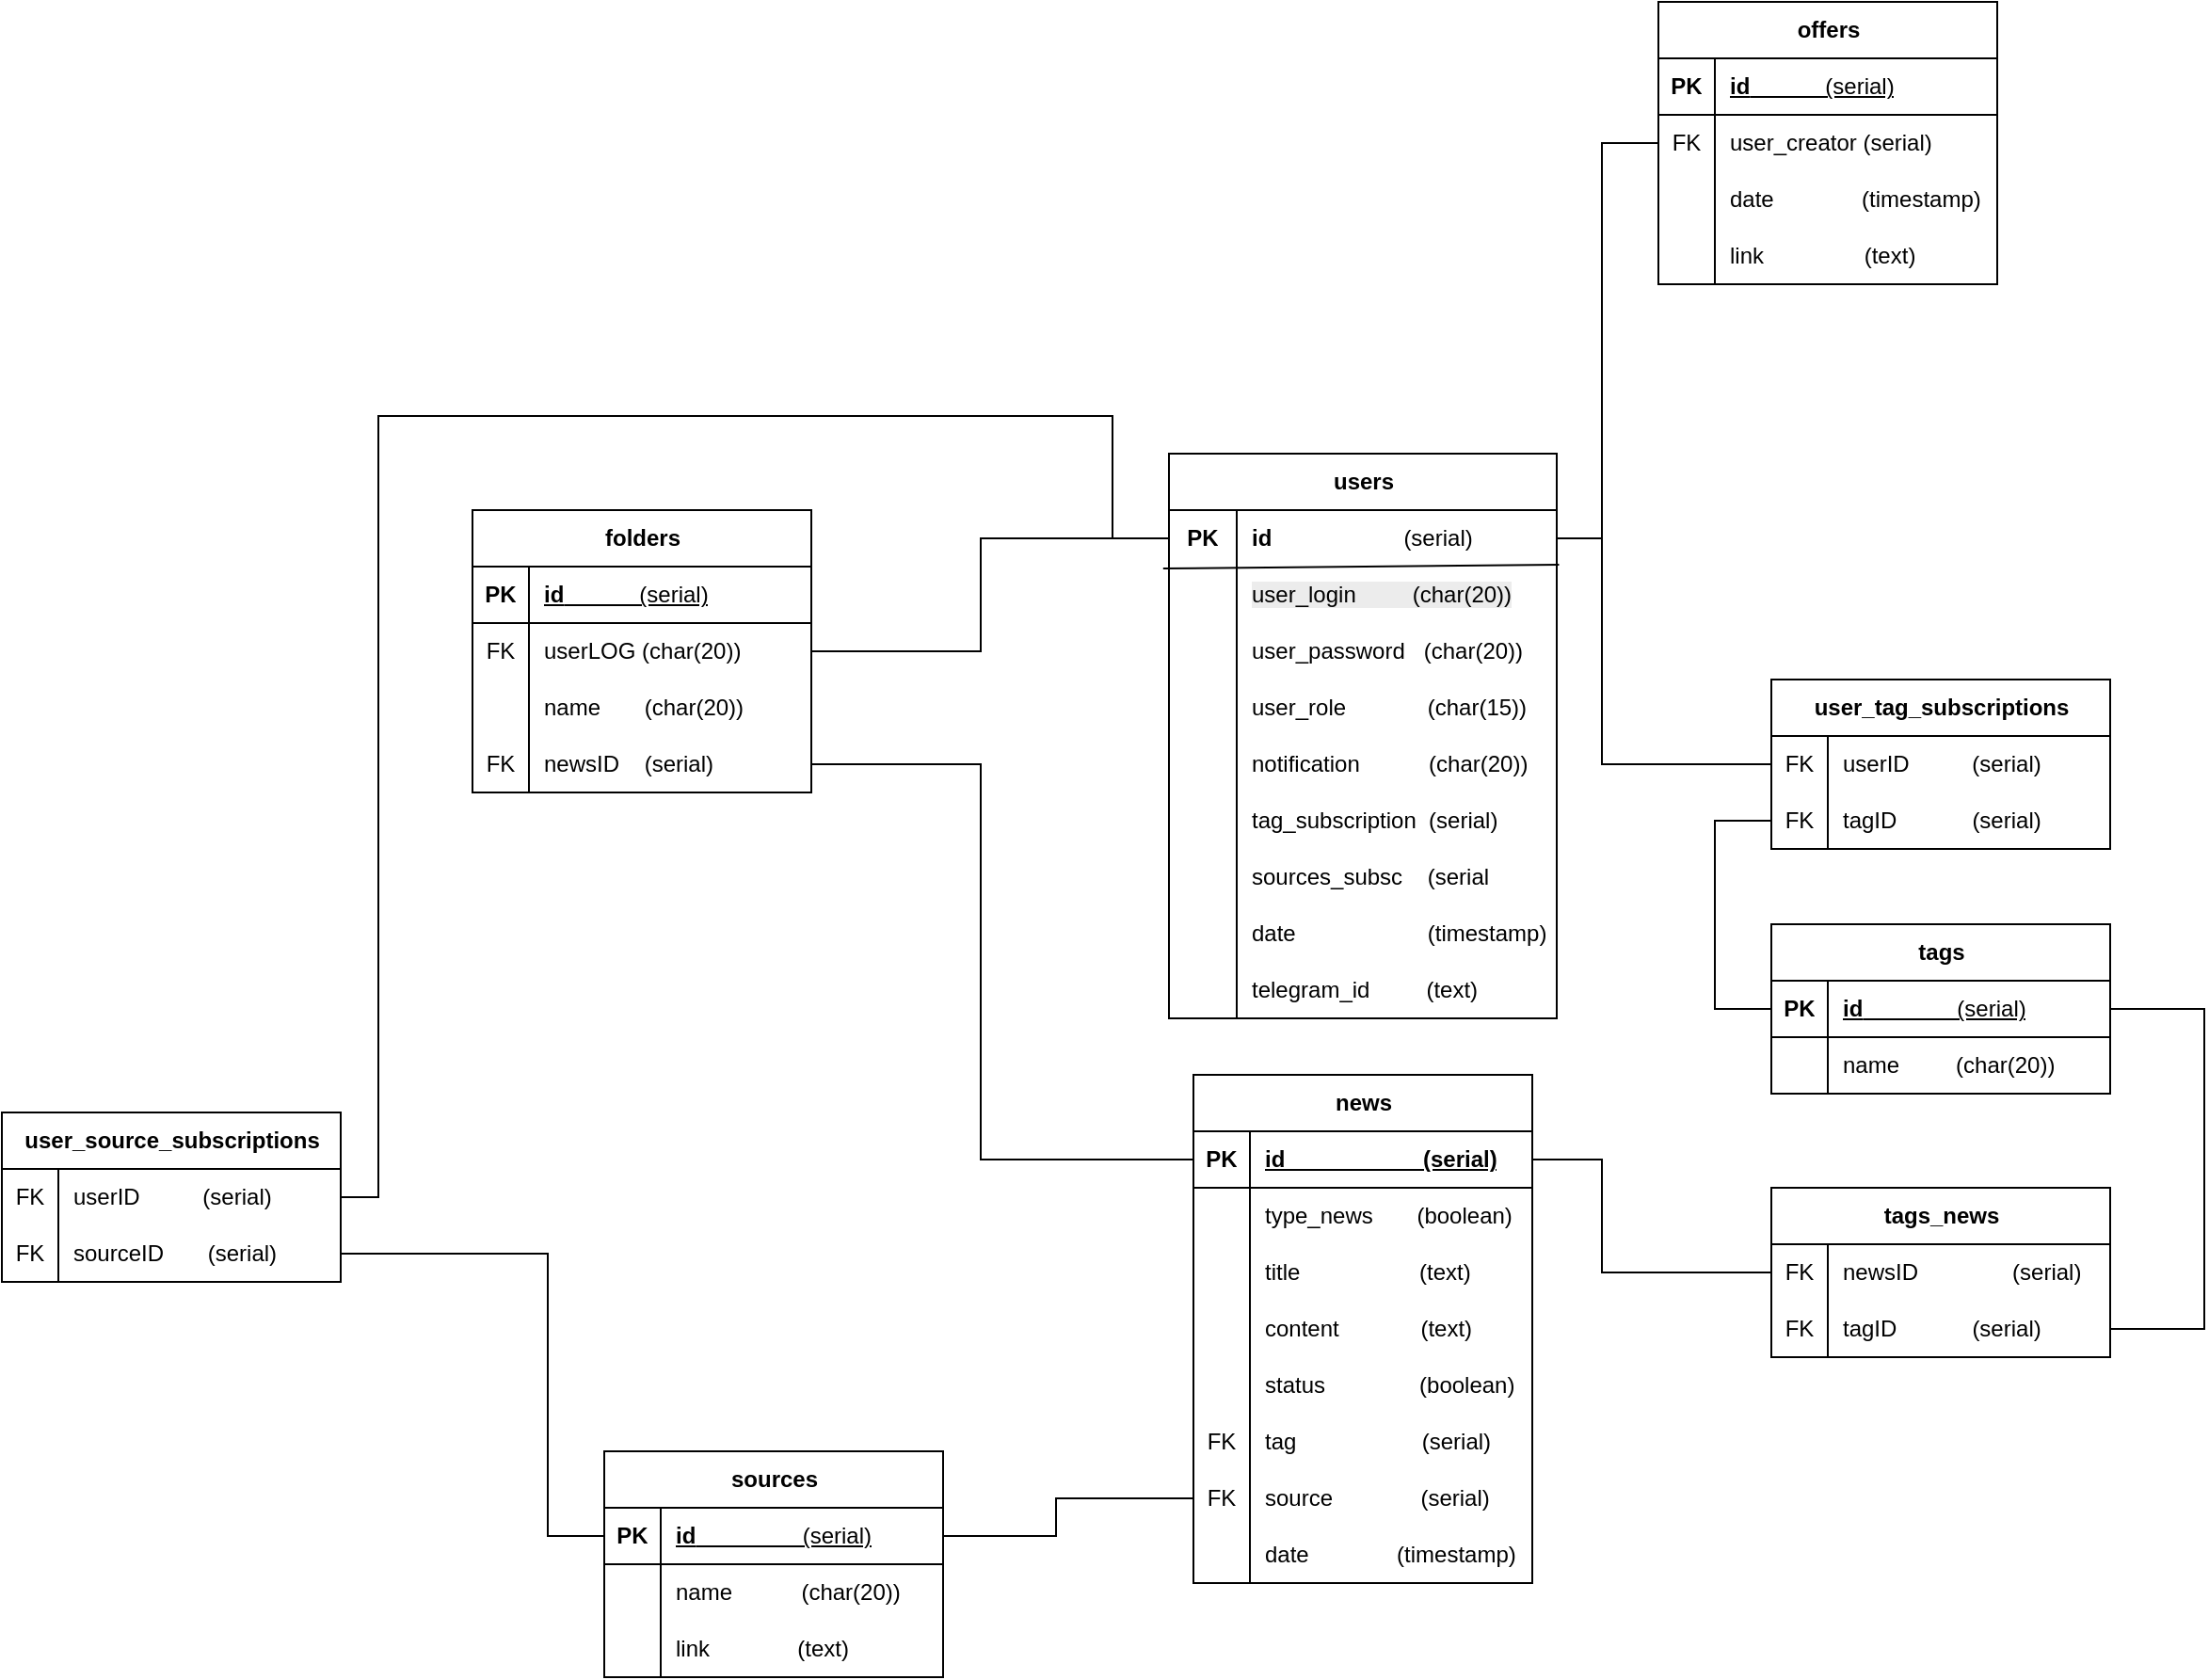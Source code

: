 <mxfile version="26.2.7">
  <diagram name="Страница — 1" id="aXgzi_O_K03Jz4ZXYMQY">
    <mxGraphModel dx="2255" dy="796" grid="1" gridSize="10" guides="1" tooltips="1" connect="1" arrows="1" fold="1" page="1" pageScale="1" pageWidth="827" pageHeight="1169" math="0" shadow="0">
      <root>
        <mxCell id="0" />
        <mxCell id="1" parent="0" />
        <mxCell id="voT7-uAIgx5kUT5TAGZA-1" value="folders" style="shape=table;startSize=30;container=1;collapsible=1;childLayout=tableLayout;fixedRows=1;rowLines=0;fontStyle=1;align=center;resizeLast=1;html=1;" parent="1" vertex="1">
          <mxGeometry x="-70" y="320" width="180" height="150" as="geometry" />
        </mxCell>
        <mxCell id="voT7-uAIgx5kUT5TAGZA-2" value="" style="shape=tableRow;horizontal=0;startSize=0;swimlaneHead=0;swimlaneBody=0;fillColor=none;collapsible=0;dropTarget=0;points=[[0,0.5],[1,0.5]];portConstraint=eastwest;top=0;left=0;right=0;bottom=1;" parent="voT7-uAIgx5kUT5TAGZA-1" vertex="1">
          <mxGeometry y="30" width="180" height="30" as="geometry" />
        </mxCell>
        <mxCell id="voT7-uAIgx5kUT5TAGZA-3" value="PK" style="shape=partialRectangle;connectable=0;fillColor=none;top=0;left=0;bottom=0;right=0;fontStyle=1;overflow=hidden;whiteSpace=wrap;html=1;" parent="voT7-uAIgx5kUT5TAGZA-2" vertex="1">
          <mxGeometry width="30" height="30" as="geometry">
            <mxRectangle width="30" height="30" as="alternateBounds" />
          </mxGeometry>
        </mxCell>
        <mxCell id="voT7-uAIgx5kUT5TAGZA-4" value="id&lt;span style=&quot;font-weight: normal;&quot;&gt;&amp;nbsp; &amp;nbsp; &amp;nbsp; &amp;nbsp; &amp;nbsp; &amp;nbsp; (serial)&lt;/span&gt;" style="shape=partialRectangle;connectable=0;fillColor=none;top=0;left=0;bottom=0;right=0;align=left;spacingLeft=6;fontStyle=5;overflow=hidden;whiteSpace=wrap;html=1;" parent="voT7-uAIgx5kUT5TAGZA-2" vertex="1">
          <mxGeometry x="30" width="150" height="30" as="geometry">
            <mxRectangle width="150" height="30" as="alternateBounds" />
          </mxGeometry>
        </mxCell>
        <mxCell id="voT7-uAIgx5kUT5TAGZA-5" value="" style="shape=tableRow;horizontal=0;startSize=0;swimlaneHead=0;swimlaneBody=0;fillColor=none;collapsible=0;dropTarget=0;points=[[0,0.5],[1,0.5]];portConstraint=eastwest;top=0;left=0;right=0;bottom=0;" parent="voT7-uAIgx5kUT5TAGZA-1" vertex="1">
          <mxGeometry y="60" width="180" height="30" as="geometry" />
        </mxCell>
        <mxCell id="voT7-uAIgx5kUT5TAGZA-6" value="FK" style="shape=partialRectangle;connectable=0;fillColor=none;top=0;left=0;bottom=0;right=0;editable=1;overflow=hidden;whiteSpace=wrap;html=1;" parent="voT7-uAIgx5kUT5TAGZA-5" vertex="1">
          <mxGeometry width="30" height="30" as="geometry">
            <mxRectangle width="30" height="30" as="alternateBounds" />
          </mxGeometry>
        </mxCell>
        <mxCell id="voT7-uAIgx5kUT5TAGZA-7" value="userLOG (char(20))&amp;nbsp; &amp;nbsp; &amp;nbsp; &amp;nbsp;" style="shape=partialRectangle;connectable=0;fillColor=none;top=0;left=0;bottom=0;right=0;align=left;spacingLeft=6;overflow=hidden;whiteSpace=wrap;html=1;" parent="voT7-uAIgx5kUT5TAGZA-5" vertex="1">
          <mxGeometry x="30" width="150" height="30" as="geometry">
            <mxRectangle width="150" height="30" as="alternateBounds" />
          </mxGeometry>
        </mxCell>
        <mxCell id="voT7-uAIgx5kUT5TAGZA-8" value="" style="shape=tableRow;horizontal=0;startSize=0;swimlaneHead=0;swimlaneBody=0;fillColor=none;collapsible=0;dropTarget=0;points=[[0,0.5],[1,0.5]];portConstraint=eastwest;top=0;left=0;right=0;bottom=0;" parent="voT7-uAIgx5kUT5TAGZA-1" vertex="1">
          <mxGeometry y="90" width="180" height="30" as="geometry" />
        </mxCell>
        <mxCell id="voT7-uAIgx5kUT5TAGZA-9" value="" style="shape=partialRectangle;connectable=0;fillColor=none;top=0;left=0;bottom=0;right=0;editable=1;overflow=hidden;whiteSpace=wrap;html=1;" parent="voT7-uAIgx5kUT5TAGZA-8" vertex="1">
          <mxGeometry width="30" height="30" as="geometry">
            <mxRectangle width="30" height="30" as="alternateBounds" />
          </mxGeometry>
        </mxCell>
        <mxCell id="voT7-uAIgx5kUT5TAGZA-10" value="name&amp;nbsp; &amp;nbsp; &amp;nbsp; &amp;nbsp;(char(20))" style="shape=partialRectangle;connectable=0;fillColor=none;top=0;left=0;bottom=0;right=0;align=left;spacingLeft=6;overflow=hidden;whiteSpace=wrap;html=1;" parent="voT7-uAIgx5kUT5TAGZA-8" vertex="1">
          <mxGeometry x="30" width="150" height="30" as="geometry">
            <mxRectangle width="150" height="30" as="alternateBounds" />
          </mxGeometry>
        </mxCell>
        <mxCell id="voT7-uAIgx5kUT5TAGZA-92" style="shape=tableRow;horizontal=0;startSize=0;swimlaneHead=0;swimlaneBody=0;fillColor=none;collapsible=0;dropTarget=0;points=[[0,0.5],[1,0.5]];portConstraint=eastwest;top=0;left=0;right=0;bottom=0;" parent="voT7-uAIgx5kUT5TAGZA-1" vertex="1">
          <mxGeometry y="120" width="180" height="30" as="geometry" />
        </mxCell>
        <mxCell id="voT7-uAIgx5kUT5TAGZA-93" value="FK" style="shape=partialRectangle;connectable=0;fillColor=none;top=0;left=0;bottom=0;right=0;editable=1;overflow=hidden;whiteSpace=wrap;html=1;" parent="voT7-uAIgx5kUT5TAGZA-92" vertex="1">
          <mxGeometry width="30" height="30" as="geometry">
            <mxRectangle width="30" height="30" as="alternateBounds" />
          </mxGeometry>
        </mxCell>
        <mxCell id="voT7-uAIgx5kUT5TAGZA-94" value="newsID&amp;nbsp; &amp;nbsp; (serial)" style="shape=partialRectangle;connectable=0;fillColor=none;top=0;left=0;bottom=0;right=0;align=left;spacingLeft=6;overflow=hidden;whiteSpace=wrap;html=1;" parent="voT7-uAIgx5kUT5TAGZA-92" vertex="1">
          <mxGeometry x="30" width="150" height="30" as="geometry">
            <mxRectangle width="150" height="30" as="alternateBounds" />
          </mxGeometry>
        </mxCell>
        <mxCell id="voT7-uAIgx5kUT5TAGZA-24" value="users" style="shape=table;startSize=30;container=1;collapsible=1;childLayout=tableLayout;fixedRows=1;rowLines=0;fontStyle=1;align=center;resizeLast=1;html=1;" parent="1" vertex="1">
          <mxGeometry x="300" y="290" width="206" height="300" as="geometry" />
        </mxCell>
        <mxCell id="voT7-uAIgx5kUT5TAGZA-28" value="" style="shape=tableRow;horizontal=0;startSize=0;swimlaneHead=0;swimlaneBody=0;fillColor=none;collapsible=0;dropTarget=0;points=[[0,0.5],[1,0.5]];portConstraint=eastwest;top=0;left=0;right=0;bottom=0;perimeterSpacing=0;swimlaneLine=1;" parent="voT7-uAIgx5kUT5TAGZA-24" vertex="1">
          <mxGeometry y="30" width="206" height="30" as="geometry" />
        </mxCell>
        <mxCell id="voT7-uAIgx5kUT5TAGZA-29" value="&lt;b&gt;PK&lt;/b&gt;" style="shape=partialRectangle;connectable=0;fillColor=none;top=0;left=0;bottom=0;right=0;editable=1;overflow=hidden;whiteSpace=wrap;html=1;" parent="voT7-uAIgx5kUT5TAGZA-28" vertex="1">
          <mxGeometry width="36" height="30" as="geometry">
            <mxRectangle width="36" height="30" as="alternateBounds" />
          </mxGeometry>
        </mxCell>
        <mxCell id="voT7-uAIgx5kUT5TAGZA-30" value="&lt;b&gt;id&amp;nbsp; &amp;nbsp; &amp;nbsp; &amp;nbsp; &amp;nbsp; &amp;nbsp; &amp;nbsp; &amp;nbsp; &amp;nbsp; &amp;nbsp; &amp;nbsp;&lt;/b&gt;(serial)" style="shape=partialRectangle;connectable=0;fillColor=none;top=0;left=0;bottom=0;right=0;align=left;spacingLeft=6;overflow=hidden;whiteSpace=wrap;html=1;" parent="voT7-uAIgx5kUT5TAGZA-28" vertex="1">
          <mxGeometry x="36" width="170" height="30" as="geometry">
            <mxRectangle width="170" height="30" as="alternateBounds" />
          </mxGeometry>
        </mxCell>
        <mxCell id="I0Vr5-ng4oKrqkH9IdMV-47" style="shape=tableRow;horizontal=0;startSize=0;swimlaneHead=0;swimlaneBody=0;fillColor=none;collapsible=0;dropTarget=0;points=[[0,0.5],[1,0.5]];portConstraint=eastwest;top=0;left=0;right=0;bottom=0;" parent="voT7-uAIgx5kUT5TAGZA-24" vertex="1">
          <mxGeometry y="60" width="206" height="30" as="geometry" />
        </mxCell>
        <mxCell id="I0Vr5-ng4oKrqkH9IdMV-48" style="shape=partialRectangle;connectable=0;fillColor=none;top=0;left=0;bottom=0;right=0;editable=1;overflow=hidden;whiteSpace=wrap;html=1;" parent="I0Vr5-ng4oKrqkH9IdMV-47" vertex="1">
          <mxGeometry width="36" height="30" as="geometry">
            <mxRectangle width="36" height="30" as="alternateBounds" />
          </mxGeometry>
        </mxCell>
        <mxCell id="I0Vr5-ng4oKrqkH9IdMV-49" value="&lt;span style=&quot;forced-color-adjust: none; color: rgb(0, 0, 0); font-family: Helvetica; font-size: 12px; font-style: normal; font-variant-ligatures: normal; font-variant-caps: normal; letter-spacing: normal; orphans: 2; text-align: left; text-indent: 0px; text-transform: none; widows: 2; word-spacing: 0px; -webkit-text-stroke-width: 0px; white-space: normal; background-color: rgb(236, 236, 236); text-decoration-thickness: initial; text-decoration-style: initial; text-decoration-color: initial;&quot;&gt;user_login&amp;nbsp; &amp;nbsp; &amp;nbsp; &amp;nbsp; &amp;nbsp;(char(20))&lt;/span&gt;" style="shape=partialRectangle;connectable=0;fillColor=none;top=0;left=0;bottom=0;right=0;align=left;spacingLeft=6;overflow=hidden;whiteSpace=wrap;html=1;" parent="I0Vr5-ng4oKrqkH9IdMV-47" vertex="1">
          <mxGeometry x="36" width="170" height="30" as="geometry">
            <mxRectangle width="170" height="30" as="alternateBounds" />
          </mxGeometry>
        </mxCell>
        <mxCell id="voT7-uAIgx5kUT5TAGZA-31" value="" style="shape=tableRow;horizontal=0;startSize=0;swimlaneHead=0;swimlaneBody=0;fillColor=none;collapsible=0;dropTarget=0;points=[[0,0.5],[1,0.5]];portConstraint=eastwest;top=0;left=0;right=0;bottom=0;" parent="voT7-uAIgx5kUT5TAGZA-24" vertex="1">
          <mxGeometry y="90" width="206" height="30" as="geometry" />
        </mxCell>
        <mxCell id="voT7-uAIgx5kUT5TAGZA-32" value="" style="shape=partialRectangle;connectable=0;fillColor=none;top=0;left=0;bottom=0;right=0;editable=1;overflow=hidden;whiteSpace=wrap;html=1;" parent="voT7-uAIgx5kUT5TAGZA-31" vertex="1">
          <mxGeometry width="36" height="30" as="geometry">
            <mxRectangle width="36" height="30" as="alternateBounds" />
          </mxGeometry>
        </mxCell>
        <mxCell id="voT7-uAIgx5kUT5TAGZA-33" value="user_password&amp;nbsp; &amp;nbsp;(char(20))" style="shape=partialRectangle;connectable=0;fillColor=none;top=0;left=0;bottom=0;right=0;align=left;spacingLeft=6;overflow=hidden;whiteSpace=wrap;html=1;" parent="voT7-uAIgx5kUT5TAGZA-31" vertex="1">
          <mxGeometry x="36" width="170" height="30" as="geometry">
            <mxRectangle width="170" height="30" as="alternateBounds" />
          </mxGeometry>
        </mxCell>
        <mxCell id="voT7-uAIgx5kUT5TAGZA-34" value="" style="shape=tableRow;horizontal=0;startSize=0;swimlaneHead=0;swimlaneBody=0;fillColor=none;collapsible=0;dropTarget=0;points=[[0,0.5],[1,0.5]];portConstraint=eastwest;top=0;left=0;right=0;bottom=0;" parent="voT7-uAIgx5kUT5TAGZA-24" vertex="1">
          <mxGeometry y="120" width="206" height="30" as="geometry" />
        </mxCell>
        <mxCell id="voT7-uAIgx5kUT5TAGZA-35" value="" style="shape=partialRectangle;connectable=0;fillColor=none;top=0;left=0;bottom=0;right=0;editable=1;overflow=hidden;whiteSpace=wrap;html=1;" parent="voT7-uAIgx5kUT5TAGZA-34" vertex="1">
          <mxGeometry width="36" height="30" as="geometry">
            <mxRectangle width="36" height="30" as="alternateBounds" />
          </mxGeometry>
        </mxCell>
        <mxCell id="voT7-uAIgx5kUT5TAGZA-36" value="user_role&amp;nbsp; &amp;nbsp; &amp;nbsp; &amp;nbsp; &amp;nbsp; &amp;nbsp; &amp;nbsp;(char(15))" style="shape=partialRectangle;connectable=0;fillColor=none;top=0;left=0;bottom=0;right=0;align=left;spacingLeft=6;overflow=hidden;whiteSpace=wrap;html=1;" parent="voT7-uAIgx5kUT5TAGZA-34" vertex="1">
          <mxGeometry x="36" width="170" height="30" as="geometry">
            <mxRectangle width="170" height="30" as="alternateBounds" />
          </mxGeometry>
        </mxCell>
        <mxCell id="I0Vr5-ng4oKrqkH9IdMV-26" style="shape=tableRow;horizontal=0;startSize=0;swimlaneHead=0;swimlaneBody=0;fillColor=none;collapsible=0;dropTarget=0;points=[[0,0.5],[1,0.5]];portConstraint=eastwest;top=0;left=0;right=0;bottom=0;" parent="voT7-uAIgx5kUT5TAGZA-24" vertex="1">
          <mxGeometry y="150" width="206" height="30" as="geometry" />
        </mxCell>
        <mxCell id="I0Vr5-ng4oKrqkH9IdMV-27" style="shape=partialRectangle;connectable=0;fillColor=none;top=0;left=0;bottom=0;right=0;editable=1;overflow=hidden;whiteSpace=wrap;html=1;" parent="I0Vr5-ng4oKrqkH9IdMV-26" vertex="1">
          <mxGeometry width="36" height="30" as="geometry">
            <mxRectangle width="36" height="30" as="alternateBounds" />
          </mxGeometry>
        </mxCell>
        <mxCell id="I0Vr5-ng4oKrqkH9IdMV-28" value="notification&amp;nbsp; &amp;nbsp; &amp;nbsp; &amp;nbsp; &amp;nbsp; &amp;nbsp;(char(20))" style="shape=partialRectangle;connectable=0;fillColor=none;top=0;left=0;bottom=0;right=0;align=left;spacingLeft=6;overflow=hidden;whiteSpace=wrap;html=1;" parent="I0Vr5-ng4oKrqkH9IdMV-26" vertex="1">
          <mxGeometry x="36" width="170" height="30" as="geometry">
            <mxRectangle width="170" height="30" as="alternateBounds" />
          </mxGeometry>
        </mxCell>
        <mxCell id="I0Vr5-ng4oKrqkH9IdMV-29" style="shape=tableRow;horizontal=0;startSize=0;swimlaneHead=0;swimlaneBody=0;fillColor=none;collapsible=0;dropTarget=0;points=[[0,0.5],[1,0.5]];portConstraint=eastwest;top=0;left=0;right=0;bottom=0;" parent="voT7-uAIgx5kUT5TAGZA-24" vertex="1">
          <mxGeometry y="180" width="206" height="30" as="geometry" />
        </mxCell>
        <mxCell id="I0Vr5-ng4oKrqkH9IdMV-30" style="shape=partialRectangle;connectable=0;fillColor=none;top=0;left=0;bottom=0;right=0;editable=1;overflow=hidden;whiteSpace=wrap;html=1;" parent="I0Vr5-ng4oKrqkH9IdMV-29" vertex="1">
          <mxGeometry width="36" height="30" as="geometry">
            <mxRectangle width="36" height="30" as="alternateBounds" />
          </mxGeometry>
        </mxCell>
        <mxCell id="I0Vr5-ng4oKrqkH9IdMV-31" value="tag_subscription&amp;nbsp; (serial)" style="shape=partialRectangle;connectable=0;fillColor=none;top=0;left=0;bottom=0;right=0;align=left;spacingLeft=6;overflow=hidden;whiteSpace=wrap;html=1;" parent="I0Vr5-ng4oKrqkH9IdMV-29" vertex="1">
          <mxGeometry x="36" width="170" height="30" as="geometry">
            <mxRectangle width="170" height="30" as="alternateBounds" />
          </mxGeometry>
        </mxCell>
        <mxCell id="I0Vr5-ng4oKrqkH9IdMV-32" style="shape=tableRow;horizontal=0;startSize=0;swimlaneHead=0;swimlaneBody=0;fillColor=none;collapsible=0;dropTarget=0;points=[[0,0.5],[1,0.5]];portConstraint=eastwest;top=0;left=0;right=0;bottom=0;" parent="voT7-uAIgx5kUT5TAGZA-24" vertex="1">
          <mxGeometry y="210" width="206" height="30" as="geometry" />
        </mxCell>
        <mxCell id="I0Vr5-ng4oKrqkH9IdMV-33" style="shape=partialRectangle;connectable=0;fillColor=none;top=0;left=0;bottom=0;right=0;editable=1;overflow=hidden;whiteSpace=wrap;html=1;" parent="I0Vr5-ng4oKrqkH9IdMV-32" vertex="1">
          <mxGeometry width="36" height="30" as="geometry">
            <mxRectangle width="36" height="30" as="alternateBounds" />
          </mxGeometry>
        </mxCell>
        <mxCell id="I0Vr5-ng4oKrqkH9IdMV-34" value="sources_subsc&amp;nbsp; &amp;nbsp; (serial" style="shape=partialRectangle;connectable=0;fillColor=none;top=0;left=0;bottom=0;right=0;align=left;spacingLeft=6;overflow=hidden;whiteSpace=wrap;html=1;" parent="I0Vr5-ng4oKrqkH9IdMV-32" vertex="1">
          <mxGeometry x="36" width="170" height="30" as="geometry">
            <mxRectangle width="170" height="30" as="alternateBounds" />
          </mxGeometry>
        </mxCell>
        <mxCell id="NOsBUh6uePTn79eGQf3x-3" style="shape=tableRow;horizontal=0;startSize=0;swimlaneHead=0;swimlaneBody=0;fillColor=none;collapsible=0;dropTarget=0;points=[[0,0.5],[1,0.5]];portConstraint=eastwest;top=0;left=0;right=0;bottom=0;" vertex="1" parent="voT7-uAIgx5kUT5TAGZA-24">
          <mxGeometry y="240" width="206" height="30" as="geometry" />
        </mxCell>
        <mxCell id="NOsBUh6uePTn79eGQf3x-4" style="shape=partialRectangle;connectable=0;fillColor=none;top=0;left=0;bottom=0;right=0;editable=1;overflow=hidden;whiteSpace=wrap;html=1;" vertex="1" parent="NOsBUh6uePTn79eGQf3x-3">
          <mxGeometry width="36" height="30" as="geometry">
            <mxRectangle width="36" height="30" as="alternateBounds" />
          </mxGeometry>
        </mxCell>
        <mxCell id="NOsBUh6uePTn79eGQf3x-5" value="date&amp;nbsp; &amp;nbsp; &amp;nbsp; &amp;nbsp; &amp;nbsp; &amp;nbsp; &amp;nbsp; &amp;nbsp; &amp;nbsp; &amp;nbsp; &amp;nbsp;(timestamp)" style="shape=partialRectangle;connectable=0;fillColor=none;top=0;left=0;bottom=0;right=0;align=left;spacingLeft=6;overflow=hidden;whiteSpace=wrap;html=1;" vertex="1" parent="NOsBUh6uePTn79eGQf3x-3">
          <mxGeometry x="36" width="170" height="30" as="geometry">
            <mxRectangle width="170" height="30" as="alternateBounds" />
          </mxGeometry>
        </mxCell>
        <mxCell id="NOsBUh6uePTn79eGQf3x-42" style="shape=tableRow;horizontal=0;startSize=0;swimlaneHead=0;swimlaneBody=0;fillColor=none;collapsible=0;dropTarget=0;points=[[0,0.5],[1,0.5]];portConstraint=eastwest;top=0;left=0;right=0;bottom=0;" vertex="1" parent="voT7-uAIgx5kUT5TAGZA-24">
          <mxGeometry y="270" width="206" height="30" as="geometry" />
        </mxCell>
        <mxCell id="NOsBUh6uePTn79eGQf3x-43" style="shape=partialRectangle;connectable=0;fillColor=none;top=0;left=0;bottom=0;right=0;editable=1;overflow=hidden;whiteSpace=wrap;html=1;" vertex="1" parent="NOsBUh6uePTn79eGQf3x-42">
          <mxGeometry width="36" height="30" as="geometry">
            <mxRectangle width="36" height="30" as="alternateBounds" />
          </mxGeometry>
        </mxCell>
        <mxCell id="NOsBUh6uePTn79eGQf3x-44" value="telegram_id&amp;nbsp; &amp;nbsp; &amp;nbsp; &amp;nbsp; &amp;nbsp;(text)" style="shape=partialRectangle;connectable=0;fillColor=none;top=0;left=0;bottom=0;right=0;align=left;spacingLeft=6;overflow=hidden;whiteSpace=wrap;html=1;" vertex="1" parent="NOsBUh6uePTn79eGQf3x-42">
          <mxGeometry x="36" width="170" height="30" as="geometry">
            <mxRectangle width="170" height="30" as="alternateBounds" />
          </mxGeometry>
        </mxCell>
        <mxCell id="I0Vr5-ng4oKrqkH9IdMV-24" value="" style="endArrow=none;html=1;rounded=0;entryX=1.006;entryY=0.967;entryDx=0;entryDy=0;entryPerimeter=0;exitX=-0.015;exitY=0.033;exitDx=0;exitDy=0;exitPerimeter=0;" parent="voT7-uAIgx5kUT5TAGZA-24" source="I0Vr5-ng4oKrqkH9IdMV-47" target="voT7-uAIgx5kUT5TAGZA-28" edge="1">
          <mxGeometry width="50" height="50" relative="1" as="geometry">
            <mxPoint x="86" y="190" as="sourcePoint" />
            <mxPoint x="136" y="140" as="targetPoint" />
          </mxGeometry>
        </mxCell>
        <mxCell id="voT7-uAIgx5kUT5TAGZA-37" value="tags" style="shape=table;startSize=30;container=1;collapsible=1;childLayout=tableLayout;fixedRows=1;rowLines=0;fontStyle=1;align=center;resizeLast=1;html=1;" parent="1" vertex="1">
          <mxGeometry x="620" y="540" width="180" height="90" as="geometry" />
        </mxCell>
        <mxCell id="voT7-uAIgx5kUT5TAGZA-38" value="" style="shape=tableRow;horizontal=0;startSize=0;swimlaneHead=0;swimlaneBody=0;fillColor=none;collapsible=0;dropTarget=0;points=[[0,0.5],[1,0.5]];portConstraint=eastwest;top=0;left=0;right=0;bottom=1;" parent="voT7-uAIgx5kUT5TAGZA-37" vertex="1">
          <mxGeometry y="30" width="180" height="30" as="geometry" />
        </mxCell>
        <mxCell id="voT7-uAIgx5kUT5TAGZA-39" value="PK" style="shape=partialRectangle;connectable=0;fillColor=none;top=0;left=0;bottom=0;right=0;fontStyle=1;overflow=hidden;whiteSpace=wrap;html=1;" parent="voT7-uAIgx5kUT5TAGZA-38" vertex="1">
          <mxGeometry width="30" height="30" as="geometry">
            <mxRectangle width="30" height="30" as="alternateBounds" />
          </mxGeometry>
        </mxCell>
        <mxCell id="voT7-uAIgx5kUT5TAGZA-40" value="id&lt;span style=&quot;font-weight: normal;&quot;&gt;&amp;nbsp; &amp;nbsp; &amp;nbsp; &amp;nbsp; &amp;nbsp; &amp;nbsp; &amp;nbsp; &amp;nbsp;(serial)&lt;/span&gt;" style="shape=partialRectangle;connectable=0;fillColor=none;top=0;left=0;bottom=0;right=0;align=left;spacingLeft=6;fontStyle=5;overflow=hidden;whiteSpace=wrap;html=1;" parent="voT7-uAIgx5kUT5TAGZA-38" vertex="1">
          <mxGeometry x="30" width="150" height="30" as="geometry">
            <mxRectangle width="150" height="30" as="alternateBounds" />
          </mxGeometry>
        </mxCell>
        <mxCell id="voT7-uAIgx5kUT5TAGZA-41" value="" style="shape=tableRow;horizontal=0;startSize=0;swimlaneHead=0;swimlaneBody=0;fillColor=none;collapsible=0;dropTarget=0;points=[[0,0.5],[1,0.5]];portConstraint=eastwest;top=0;left=0;right=0;bottom=0;" parent="voT7-uAIgx5kUT5TAGZA-37" vertex="1">
          <mxGeometry y="60" width="180" height="30" as="geometry" />
        </mxCell>
        <mxCell id="voT7-uAIgx5kUT5TAGZA-42" value="" style="shape=partialRectangle;connectable=0;fillColor=none;top=0;left=0;bottom=0;right=0;editable=1;overflow=hidden;whiteSpace=wrap;html=1;" parent="voT7-uAIgx5kUT5TAGZA-41" vertex="1">
          <mxGeometry width="30" height="30" as="geometry">
            <mxRectangle width="30" height="30" as="alternateBounds" />
          </mxGeometry>
        </mxCell>
        <mxCell id="voT7-uAIgx5kUT5TAGZA-43" value="name&amp;nbsp; &amp;nbsp; &amp;nbsp; &amp;nbsp; &amp;nbsp;(char(20))" style="shape=partialRectangle;connectable=0;fillColor=none;top=0;left=0;bottom=0;right=0;align=left;spacingLeft=6;overflow=hidden;whiteSpace=wrap;html=1;" parent="voT7-uAIgx5kUT5TAGZA-41" vertex="1">
          <mxGeometry x="30" width="150" height="30" as="geometry">
            <mxRectangle width="150" height="30" as="alternateBounds" />
          </mxGeometry>
        </mxCell>
        <mxCell id="voT7-uAIgx5kUT5TAGZA-50" value="news" style="shape=table;startSize=30;container=1;collapsible=1;childLayout=tableLayout;fixedRows=1;rowLines=0;fontStyle=1;align=center;resizeLast=1;html=1;" parent="1" vertex="1">
          <mxGeometry x="313" y="620" width="180" height="270" as="geometry">
            <mxRectangle x="370" y="310" width="70" height="30" as="alternateBounds" />
          </mxGeometry>
        </mxCell>
        <mxCell id="voT7-uAIgx5kUT5TAGZA-51" value="" style="shape=tableRow;horizontal=0;startSize=0;swimlaneHead=0;swimlaneBody=0;fillColor=none;collapsible=0;dropTarget=0;points=[[0,0.5],[1,0.5]];portConstraint=eastwest;top=0;left=0;right=0;bottom=1;" parent="voT7-uAIgx5kUT5TAGZA-50" vertex="1">
          <mxGeometry y="30" width="180" height="30" as="geometry" />
        </mxCell>
        <mxCell id="voT7-uAIgx5kUT5TAGZA-52" value="PK" style="shape=partialRectangle;connectable=0;fillColor=none;top=0;left=0;bottom=0;right=0;fontStyle=1;overflow=hidden;whiteSpace=wrap;html=1;" parent="voT7-uAIgx5kUT5TAGZA-51" vertex="1">
          <mxGeometry width="30" height="30" as="geometry">
            <mxRectangle width="30" height="30" as="alternateBounds" />
          </mxGeometry>
        </mxCell>
        <mxCell id="voT7-uAIgx5kUT5TAGZA-53" value="id&amp;nbsp; &amp;nbsp; &amp;nbsp; &amp;nbsp; &amp;nbsp; &amp;nbsp; &amp;nbsp; &amp;nbsp; &amp;nbsp; &amp;nbsp; &amp;nbsp;&amp;nbsp;(serial)" style="shape=partialRectangle;connectable=0;fillColor=none;top=0;left=0;bottom=0;right=0;align=left;spacingLeft=6;fontStyle=5;overflow=hidden;whiteSpace=wrap;html=1;" parent="voT7-uAIgx5kUT5TAGZA-51" vertex="1">
          <mxGeometry x="30" width="150" height="30" as="geometry">
            <mxRectangle width="150" height="30" as="alternateBounds" />
          </mxGeometry>
        </mxCell>
        <mxCell id="voT7-uAIgx5kUT5TAGZA-54" value="" style="shape=tableRow;horizontal=0;startSize=0;swimlaneHead=0;swimlaneBody=0;fillColor=none;collapsible=0;dropTarget=0;points=[[0,0.5],[1,0.5]];portConstraint=eastwest;top=0;left=0;right=0;bottom=0;" parent="voT7-uAIgx5kUT5TAGZA-50" vertex="1">
          <mxGeometry y="60" width="180" height="30" as="geometry" />
        </mxCell>
        <mxCell id="voT7-uAIgx5kUT5TAGZA-55" value="" style="shape=partialRectangle;connectable=0;fillColor=none;top=0;left=0;bottom=0;right=0;editable=1;overflow=hidden;whiteSpace=wrap;html=1;" parent="voT7-uAIgx5kUT5TAGZA-54" vertex="1">
          <mxGeometry width="30" height="30" as="geometry">
            <mxRectangle width="30" height="30" as="alternateBounds" />
          </mxGeometry>
        </mxCell>
        <mxCell id="voT7-uAIgx5kUT5TAGZA-56" value="type_news&amp;nbsp; &amp;nbsp; &amp;nbsp; &amp;nbsp;(boolean)" style="shape=partialRectangle;connectable=0;fillColor=none;top=0;left=0;bottom=0;right=0;align=left;spacingLeft=6;overflow=hidden;whiteSpace=wrap;html=1;" parent="voT7-uAIgx5kUT5TAGZA-54" vertex="1">
          <mxGeometry x="30" width="150" height="30" as="geometry">
            <mxRectangle width="150" height="30" as="alternateBounds" />
          </mxGeometry>
        </mxCell>
        <mxCell id="voT7-uAIgx5kUT5TAGZA-57" value="" style="shape=tableRow;horizontal=0;startSize=0;swimlaneHead=0;swimlaneBody=0;fillColor=none;collapsible=0;dropTarget=0;points=[[0,0.5],[1,0.5]];portConstraint=eastwest;top=0;left=0;right=0;bottom=0;" parent="voT7-uAIgx5kUT5TAGZA-50" vertex="1">
          <mxGeometry y="90" width="180" height="30" as="geometry" />
        </mxCell>
        <mxCell id="voT7-uAIgx5kUT5TAGZA-58" value="" style="shape=partialRectangle;connectable=0;fillColor=none;top=0;left=0;bottom=0;right=0;editable=1;overflow=hidden;whiteSpace=wrap;html=1;" parent="voT7-uAIgx5kUT5TAGZA-57" vertex="1">
          <mxGeometry width="30" height="30" as="geometry">
            <mxRectangle width="30" height="30" as="alternateBounds" />
          </mxGeometry>
        </mxCell>
        <mxCell id="voT7-uAIgx5kUT5TAGZA-59" value="title&amp;nbsp; &amp;nbsp; &amp;nbsp; &amp;nbsp; &amp;nbsp; &amp;nbsp; &amp;nbsp; &amp;nbsp; &amp;nbsp; &amp;nbsp;(text)" style="shape=partialRectangle;connectable=0;fillColor=none;top=0;left=0;bottom=0;right=0;align=left;spacingLeft=6;overflow=hidden;whiteSpace=wrap;html=1;" parent="voT7-uAIgx5kUT5TAGZA-57" vertex="1">
          <mxGeometry x="30" width="150" height="30" as="geometry">
            <mxRectangle width="150" height="30" as="alternateBounds" />
          </mxGeometry>
        </mxCell>
        <mxCell id="voT7-uAIgx5kUT5TAGZA-60" value="" style="shape=tableRow;horizontal=0;startSize=0;swimlaneHead=0;swimlaneBody=0;fillColor=none;collapsible=0;dropTarget=0;points=[[0,0.5],[1,0.5]];portConstraint=eastwest;top=0;left=0;right=0;bottom=0;" parent="voT7-uAIgx5kUT5TAGZA-50" vertex="1">
          <mxGeometry y="120" width="180" height="30" as="geometry" />
        </mxCell>
        <mxCell id="voT7-uAIgx5kUT5TAGZA-61" value="&lt;div&gt;&lt;br&gt;&lt;/div&gt;&lt;div&gt;&lt;br&gt;&lt;/div&gt;&lt;div&gt;&lt;br&gt;&lt;/div&gt;" style="shape=partialRectangle;connectable=0;fillColor=none;top=0;left=0;bottom=0;right=0;editable=1;overflow=hidden;whiteSpace=wrap;html=1;" parent="voT7-uAIgx5kUT5TAGZA-60" vertex="1">
          <mxGeometry width="30" height="30" as="geometry">
            <mxRectangle width="30" height="30" as="alternateBounds" />
          </mxGeometry>
        </mxCell>
        <mxCell id="voT7-uAIgx5kUT5TAGZA-62" value="content&amp;nbsp; &amp;nbsp; &amp;nbsp; &amp;nbsp; &amp;nbsp; &amp;nbsp; &amp;nbsp;(text)" style="shape=partialRectangle;connectable=0;fillColor=none;top=0;left=0;bottom=0;right=0;align=left;spacingLeft=6;overflow=hidden;whiteSpace=wrap;html=1;" parent="voT7-uAIgx5kUT5TAGZA-60" vertex="1">
          <mxGeometry x="30" width="150" height="30" as="geometry">
            <mxRectangle width="150" height="30" as="alternateBounds" />
          </mxGeometry>
        </mxCell>
        <mxCell id="voT7-uAIgx5kUT5TAGZA-64" style="shape=tableRow;horizontal=0;startSize=0;swimlaneHead=0;swimlaneBody=0;fillColor=none;collapsible=0;dropTarget=0;points=[[0,0.5],[1,0.5]];portConstraint=eastwest;top=0;left=0;right=0;bottom=0;" parent="voT7-uAIgx5kUT5TAGZA-50" vertex="1">
          <mxGeometry y="150" width="180" height="30" as="geometry" />
        </mxCell>
        <mxCell id="voT7-uAIgx5kUT5TAGZA-65" style="shape=partialRectangle;connectable=0;fillColor=none;top=0;left=0;bottom=0;right=0;editable=1;overflow=hidden;whiteSpace=wrap;html=1;" parent="voT7-uAIgx5kUT5TAGZA-64" vertex="1">
          <mxGeometry width="30" height="30" as="geometry">
            <mxRectangle width="30" height="30" as="alternateBounds" />
          </mxGeometry>
        </mxCell>
        <mxCell id="voT7-uAIgx5kUT5TAGZA-66" value="status&amp;nbsp; &amp;nbsp; &amp;nbsp; &amp;nbsp; &amp;nbsp; &amp;nbsp; &amp;nbsp; &amp;nbsp;(boolean)" style="shape=partialRectangle;connectable=0;fillColor=none;top=0;left=0;bottom=0;right=0;align=left;spacingLeft=6;overflow=hidden;whiteSpace=wrap;html=1;" parent="voT7-uAIgx5kUT5TAGZA-64" vertex="1">
          <mxGeometry x="30" width="150" height="30" as="geometry">
            <mxRectangle width="150" height="30" as="alternateBounds" />
          </mxGeometry>
        </mxCell>
        <mxCell id="voT7-uAIgx5kUT5TAGZA-67" style="shape=tableRow;horizontal=0;startSize=0;swimlaneHead=0;swimlaneBody=0;fillColor=none;collapsible=0;dropTarget=0;points=[[0,0.5],[1,0.5]];portConstraint=eastwest;top=0;left=0;right=0;bottom=0;" parent="voT7-uAIgx5kUT5TAGZA-50" vertex="1">
          <mxGeometry y="180" width="180" height="30" as="geometry" />
        </mxCell>
        <mxCell id="voT7-uAIgx5kUT5TAGZA-68" value="FK" style="shape=partialRectangle;connectable=0;fillColor=none;top=0;left=0;bottom=0;right=0;editable=1;overflow=hidden;whiteSpace=wrap;html=1;" parent="voT7-uAIgx5kUT5TAGZA-67" vertex="1">
          <mxGeometry width="30" height="30" as="geometry">
            <mxRectangle width="30" height="30" as="alternateBounds" />
          </mxGeometry>
        </mxCell>
        <mxCell id="voT7-uAIgx5kUT5TAGZA-69" value="tag&amp;nbsp; &amp;nbsp; &amp;nbsp; &amp;nbsp; &amp;nbsp; &amp;nbsp; &amp;nbsp; &amp;nbsp; &amp;nbsp; &amp;nbsp; (serial)" style="shape=partialRectangle;connectable=0;fillColor=none;top=0;left=0;bottom=0;right=0;align=left;spacingLeft=6;overflow=hidden;whiteSpace=wrap;html=1;" parent="voT7-uAIgx5kUT5TAGZA-67" vertex="1">
          <mxGeometry x="30" width="150" height="30" as="geometry">
            <mxRectangle width="150" height="30" as="alternateBounds" />
          </mxGeometry>
        </mxCell>
        <mxCell id="voT7-uAIgx5kUT5TAGZA-70" style="shape=tableRow;horizontal=0;startSize=0;swimlaneHead=0;swimlaneBody=0;fillColor=none;collapsible=0;dropTarget=0;points=[[0,0.5],[1,0.5]];portConstraint=eastwest;top=0;left=0;right=0;bottom=0;" parent="voT7-uAIgx5kUT5TAGZA-50" vertex="1">
          <mxGeometry y="210" width="180" height="30" as="geometry" />
        </mxCell>
        <mxCell id="voT7-uAIgx5kUT5TAGZA-71" value="FK" style="shape=partialRectangle;connectable=0;fillColor=none;top=0;left=0;bottom=0;right=0;editable=1;overflow=hidden;whiteSpace=wrap;html=1;" parent="voT7-uAIgx5kUT5TAGZA-70" vertex="1">
          <mxGeometry width="30" height="30" as="geometry">
            <mxRectangle width="30" height="30" as="alternateBounds" />
          </mxGeometry>
        </mxCell>
        <mxCell id="voT7-uAIgx5kUT5TAGZA-72" value="source&amp;nbsp; &amp;nbsp; &amp;nbsp; &amp;nbsp; &amp;nbsp; &amp;nbsp; &amp;nbsp; (serial)" style="shape=partialRectangle;connectable=0;fillColor=none;top=0;left=0;bottom=0;right=0;align=left;spacingLeft=6;overflow=hidden;whiteSpace=wrap;html=1;" parent="voT7-uAIgx5kUT5TAGZA-70" vertex="1">
          <mxGeometry x="30" width="150" height="30" as="geometry">
            <mxRectangle width="150" height="30" as="alternateBounds" />
          </mxGeometry>
        </mxCell>
        <mxCell id="I0Vr5-ng4oKrqkH9IdMV-70" style="shape=tableRow;horizontal=0;startSize=0;swimlaneHead=0;swimlaneBody=0;fillColor=none;collapsible=0;dropTarget=0;points=[[0,0.5],[1,0.5]];portConstraint=eastwest;top=0;left=0;right=0;bottom=0;" parent="voT7-uAIgx5kUT5TAGZA-50" vertex="1">
          <mxGeometry y="240" width="180" height="30" as="geometry" />
        </mxCell>
        <mxCell id="I0Vr5-ng4oKrqkH9IdMV-71" style="shape=partialRectangle;connectable=0;fillColor=none;top=0;left=0;bottom=0;right=0;editable=1;overflow=hidden;whiteSpace=wrap;html=1;" parent="I0Vr5-ng4oKrqkH9IdMV-70" vertex="1">
          <mxGeometry width="30" height="30" as="geometry">
            <mxRectangle width="30" height="30" as="alternateBounds" />
          </mxGeometry>
        </mxCell>
        <mxCell id="I0Vr5-ng4oKrqkH9IdMV-72" value="date&amp;nbsp; &amp;nbsp; &amp;nbsp; &amp;nbsp; &amp;nbsp; &amp;nbsp; &amp;nbsp; (timestamp)" style="shape=partialRectangle;connectable=0;fillColor=none;top=0;left=0;bottom=0;right=0;align=left;spacingLeft=6;overflow=hidden;whiteSpace=wrap;html=1;" parent="I0Vr5-ng4oKrqkH9IdMV-70" vertex="1">
          <mxGeometry x="30" width="150" height="30" as="geometry">
            <mxRectangle width="150" height="30" as="alternateBounds" />
          </mxGeometry>
        </mxCell>
        <mxCell id="voT7-uAIgx5kUT5TAGZA-73" value="sources" style="shape=table;startSize=30;container=1;collapsible=1;childLayout=tableLayout;fixedRows=1;rowLines=0;fontStyle=1;align=center;resizeLast=1;html=1;" parent="1" vertex="1">
          <mxGeometry y="820" width="180" height="120" as="geometry" />
        </mxCell>
        <mxCell id="voT7-uAIgx5kUT5TAGZA-74" value="" style="shape=tableRow;horizontal=0;startSize=0;swimlaneHead=0;swimlaneBody=0;fillColor=none;collapsible=0;dropTarget=0;points=[[0,0.5],[1,0.5]];portConstraint=eastwest;top=0;left=0;right=0;bottom=1;" parent="voT7-uAIgx5kUT5TAGZA-73" vertex="1">
          <mxGeometry y="30" width="180" height="30" as="geometry" />
        </mxCell>
        <mxCell id="voT7-uAIgx5kUT5TAGZA-75" value="PK" style="shape=partialRectangle;connectable=0;fillColor=none;top=0;left=0;bottom=0;right=0;fontStyle=1;overflow=hidden;whiteSpace=wrap;html=1;" parent="voT7-uAIgx5kUT5TAGZA-74" vertex="1">
          <mxGeometry width="30" height="30" as="geometry">
            <mxRectangle width="30" height="30" as="alternateBounds" />
          </mxGeometry>
        </mxCell>
        <mxCell id="voT7-uAIgx5kUT5TAGZA-76" value="id&lt;span style=&quot;font-weight: normal;&quot;&gt;&amp;nbsp; &amp;nbsp; &amp;nbsp; &amp;nbsp; &amp;nbsp; &amp;nbsp; &amp;nbsp; &amp;nbsp; &amp;nbsp;(serial)&lt;/span&gt;" style="shape=partialRectangle;connectable=0;fillColor=none;top=0;left=0;bottom=0;right=0;align=left;spacingLeft=6;fontStyle=5;overflow=hidden;whiteSpace=wrap;html=1;" parent="voT7-uAIgx5kUT5TAGZA-74" vertex="1">
          <mxGeometry x="30" width="150" height="30" as="geometry">
            <mxRectangle width="150" height="30" as="alternateBounds" />
          </mxGeometry>
        </mxCell>
        <mxCell id="voT7-uAIgx5kUT5TAGZA-77" value="" style="shape=tableRow;horizontal=0;startSize=0;swimlaneHead=0;swimlaneBody=0;fillColor=none;collapsible=0;dropTarget=0;points=[[0,0.5],[1,0.5]];portConstraint=eastwest;top=0;left=0;right=0;bottom=0;" parent="voT7-uAIgx5kUT5TAGZA-73" vertex="1">
          <mxGeometry y="60" width="180" height="30" as="geometry" />
        </mxCell>
        <mxCell id="voT7-uAIgx5kUT5TAGZA-78" value="" style="shape=partialRectangle;connectable=0;fillColor=none;top=0;left=0;bottom=0;right=0;editable=1;overflow=hidden;whiteSpace=wrap;html=1;" parent="voT7-uAIgx5kUT5TAGZA-77" vertex="1">
          <mxGeometry width="30" height="30" as="geometry">
            <mxRectangle width="30" height="30" as="alternateBounds" />
          </mxGeometry>
        </mxCell>
        <mxCell id="voT7-uAIgx5kUT5TAGZA-79" value="name&amp;nbsp; &amp;nbsp; &amp;nbsp; &amp;nbsp; &amp;nbsp; &amp;nbsp;(char(20))" style="shape=partialRectangle;connectable=0;fillColor=none;top=0;left=0;bottom=0;right=0;align=left;spacingLeft=6;overflow=hidden;whiteSpace=wrap;html=1;" parent="voT7-uAIgx5kUT5TAGZA-77" vertex="1">
          <mxGeometry x="30" width="150" height="30" as="geometry">
            <mxRectangle width="150" height="30" as="alternateBounds" />
          </mxGeometry>
        </mxCell>
        <mxCell id="voT7-uAIgx5kUT5TAGZA-80" value="" style="shape=tableRow;horizontal=0;startSize=0;swimlaneHead=0;swimlaneBody=0;fillColor=none;collapsible=0;dropTarget=0;points=[[0,0.5],[1,0.5]];portConstraint=eastwest;top=0;left=0;right=0;bottom=0;" parent="voT7-uAIgx5kUT5TAGZA-73" vertex="1">
          <mxGeometry y="90" width="180" height="30" as="geometry" />
        </mxCell>
        <mxCell id="voT7-uAIgx5kUT5TAGZA-81" value="" style="shape=partialRectangle;connectable=0;fillColor=none;top=0;left=0;bottom=0;right=0;editable=1;overflow=hidden;whiteSpace=wrap;html=1;" parent="voT7-uAIgx5kUT5TAGZA-80" vertex="1">
          <mxGeometry width="30" height="30" as="geometry">
            <mxRectangle width="30" height="30" as="alternateBounds" />
          </mxGeometry>
        </mxCell>
        <mxCell id="voT7-uAIgx5kUT5TAGZA-82" value="link&amp;nbsp; &amp;nbsp; &amp;nbsp; &amp;nbsp; &amp;nbsp; &amp;nbsp; &amp;nbsp; (text)" style="shape=partialRectangle;connectable=0;fillColor=none;top=0;left=0;bottom=0;right=0;align=left;spacingLeft=6;overflow=hidden;whiteSpace=wrap;html=1;" parent="voT7-uAIgx5kUT5TAGZA-80" vertex="1">
          <mxGeometry x="30" width="150" height="30" as="geometry">
            <mxRectangle width="150" height="30" as="alternateBounds" />
          </mxGeometry>
        </mxCell>
        <mxCell id="I0Vr5-ng4oKrqkH9IdMV-1" value="tags_news" style="shape=table;startSize=30;container=1;collapsible=1;childLayout=tableLayout;fixedRows=1;rowLines=0;fontStyle=1;align=center;resizeLast=1;html=1;" parent="1" vertex="1">
          <mxGeometry x="620" y="680" width="180" height="90" as="geometry" />
        </mxCell>
        <mxCell id="I0Vr5-ng4oKrqkH9IdMV-5" value="" style="shape=tableRow;horizontal=0;startSize=0;swimlaneHead=0;swimlaneBody=0;fillColor=none;collapsible=0;dropTarget=0;points=[[0,0.5],[1,0.5]];portConstraint=eastwest;top=0;left=0;right=0;bottom=0;" parent="I0Vr5-ng4oKrqkH9IdMV-1" vertex="1">
          <mxGeometry y="30" width="180" height="30" as="geometry" />
        </mxCell>
        <mxCell id="I0Vr5-ng4oKrqkH9IdMV-6" value="FK" style="shape=partialRectangle;connectable=0;fillColor=none;top=0;left=0;bottom=0;right=0;editable=1;overflow=hidden;whiteSpace=wrap;html=1;" parent="I0Vr5-ng4oKrqkH9IdMV-5" vertex="1">
          <mxGeometry width="30" height="30" as="geometry">
            <mxRectangle width="30" height="30" as="alternateBounds" />
          </mxGeometry>
        </mxCell>
        <mxCell id="I0Vr5-ng4oKrqkH9IdMV-7" value="newsID&amp;nbsp; &amp;nbsp; &amp;nbsp; &amp;nbsp; &amp;nbsp; &amp;nbsp; &amp;nbsp; &amp;nbsp;(serial)" style="shape=partialRectangle;connectable=0;fillColor=none;top=0;left=0;bottom=0;right=0;align=left;spacingLeft=6;overflow=hidden;whiteSpace=wrap;html=1;" parent="I0Vr5-ng4oKrqkH9IdMV-5" vertex="1">
          <mxGeometry x="30" width="150" height="30" as="geometry">
            <mxRectangle width="150" height="30" as="alternateBounds" />
          </mxGeometry>
        </mxCell>
        <mxCell id="I0Vr5-ng4oKrqkH9IdMV-8" value="" style="shape=tableRow;horizontal=0;startSize=0;swimlaneHead=0;swimlaneBody=0;fillColor=none;collapsible=0;dropTarget=0;points=[[0,0.5],[1,0.5]];portConstraint=eastwest;top=0;left=0;right=0;bottom=0;" parent="I0Vr5-ng4oKrqkH9IdMV-1" vertex="1">
          <mxGeometry y="60" width="180" height="30" as="geometry" />
        </mxCell>
        <mxCell id="I0Vr5-ng4oKrqkH9IdMV-9" value="FK" style="shape=partialRectangle;connectable=0;fillColor=none;top=0;left=0;bottom=0;right=0;editable=1;overflow=hidden;whiteSpace=wrap;html=1;" parent="I0Vr5-ng4oKrqkH9IdMV-8" vertex="1">
          <mxGeometry width="30" height="30" as="geometry">
            <mxRectangle width="30" height="30" as="alternateBounds" />
          </mxGeometry>
        </mxCell>
        <mxCell id="I0Vr5-ng4oKrqkH9IdMV-10" value="tagID&amp;nbsp; &amp;nbsp; &amp;nbsp; &amp;nbsp; &amp;nbsp; &amp;nbsp; (serial)" style="shape=partialRectangle;connectable=0;fillColor=none;top=0;left=0;bottom=0;right=0;align=left;spacingLeft=6;overflow=hidden;whiteSpace=wrap;html=1;" parent="I0Vr5-ng4oKrqkH9IdMV-8" vertex="1">
          <mxGeometry x="30" width="150" height="30" as="geometry">
            <mxRectangle width="150" height="30" as="alternateBounds" />
          </mxGeometry>
        </mxCell>
        <mxCell id="I0Vr5-ng4oKrqkH9IdMV-57" value="offers" style="shape=table;startSize=30;container=1;collapsible=1;childLayout=tableLayout;fixedRows=1;rowLines=0;fontStyle=1;align=center;resizeLast=1;html=1;" parent="1" vertex="1">
          <mxGeometry x="560" y="50" width="180" height="150" as="geometry" />
        </mxCell>
        <mxCell id="I0Vr5-ng4oKrqkH9IdMV-58" value="" style="shape=tableRow;horizontal=0;startSize=0;swimlaneHead=0;swimlaneBody=0;fillColor=none;collapsible=0;dropTarget=0;points=[[0,0.5],[1,0.5]];portConstraint=eastwest;top=0;left=0;right=0;bottom=1;" parent="I0Vr5-ng4oKrqkH9IdMV-57" vertex="1">
          <mxGeometry y="30" width="180" height="30" as="geometry" />
        </mxCell>
        <mxCell id="I0Vr5-ng4oKrqkH9IdMV-59" value="PK" style="shape=partialRectangle;connectable=0;fillColor=none;top=0;left=0;bottom=0;right=0;fontStyle=1;overflow=hidden;whiteSpace=wrap;html=1;" parent="I0Vr5-ng4oKrqkH9IdMV-58" vertex="1">
          <mxGeometry width="30" height="30" as="geometry">
            <mxRectangle width="30" height="30" as="alternateBounds" />
          </mxGeometry>
        </mxCell>
        <mxCell id="I0Vr5-ng4oKrqkH9IdMV-60" value="id&lt;span style=&quot;font-weight: normal;&quot;&gt;&amp;nbsp; &amp;nbsp; &amp;nbsp; &amp;nbsp; &amp;nbsp; &amp;nbsp; (serial)&lt;/span&gt;" style="shape=partialRectangle;connectable=0;fillColor=none;top=0;left=0;bottom=0;right=0;align=left;spacingLeft=6;fontStyle=5;overflow=hidden;whiteSpace=wrap;html=1;" parent="I0Vr5-ng4oKrqkH9IdMV-58" vertex="1">
          <mxGeometry x="30" width="150" height="30" as="geometry">
            <mxRectangle width="150" height="30" as="alternateBounds" />
          </mxGeometry>
        </mxCell>
        <mxCell id="I0Vr5-ng4oKrqkH9IdMV-61" value="" style="shape=tableRow;horizontal=0;startSize=0;swimlaneHead=0;swimlaneBody=0;fillColor=none;collapsible=0;dropTarget=0;points=[[0,0.5],[1,0.5]];portConstraint=eastwest;top=0;left=0;right=0;bottom=0;" parent="I0Vr5-ng4oKrqkH9IdMV-57" vertex="1">
          <mxGeometry y="60" width="180" height="30" as="geometry" />
        </mxCell>
        <mxCell id="I0Vr5-ng4oKrqkH9IdMV-62" value="FK" style="shape=partialRectangle;connectable=0;fillColor=none;top=0;left=0;bottom=0;right=0;editable=1;overflow=hidden;whiteSpace=wrap;html=1;" parent="I0Vr5-ng4oKrqkH9IdMV-61" vertex="1">
          <mxGeometry width="30" height="30" as="geometry">
            <mxRectangle width="30" height="30" as="alternateBounds" />
          </mxGeometry>
        </mxCell>
        <mxCell id="I0Vr5-ng4oKrqkH9IdMV-63" value="user_creator (serial)" style="shape=partialRectangle;connectable=0;fillColor=none;top=0;left=0;bottom=0;right=0;align=left;spacingLeft=6;overflow=hidden;whiteSpace=wrap;html=1;" parent="I0Vr5-ng4oKrqkH9IdMV-61" vertex="1">
          <mxGeometry x="30" width="150" height="30" as="geometry">
            <mxRectangle width="150" height="30" as="alternateBounds" />
          </mxGeometry>
        </mxCell>
        <mxCell id="I0Vr5-ng4oKrqkH9IdMV-64" value="" style="shape=tableRow;horizontal=0;startSize=0;swimlaneHead=0;swimlaneBody=0;fillColor=none;collapsible=0;dropTarget=0;points=[[0,0.5],[1,0.5]];portConstraint=eastwest;top=0;left=0;right=0;bottom=0;" parent="I0Vr5-ng4oKrqkH9IdMV-57" vertex="1">
          <mxGeometry y="90" width="180" height="30" as="geometry" />
        </mxCell>
        <mxCell id="I0Vr5-ng4oKrqkH9IdMV-65" value="" style="shape=partialRectangle;connectable=0;fillColor=none;top=0;left=0;bottom=0;right=0;editable=1;overflow=hidden;whiteSpace=wrap;html=1;" parent="I0Vr5-ng4oKrqkH9IdMV-64" vertex="1">
          <mxGeometry width="30" height="30" as="geometry">
            <mxRectangle width="30" height="30" as="alternateBounds" />
          </mxGeometry>
        </mxCell>
        <mxCell id="I0Vr5-ng4oKrqkH9IdMV-66" value="date&amp;nbsp; &amp;nbsp; &amp;nbsp; &amp;nbsp; &amp;nbsp; &amp;nbsp; &amp;nbsp; (timestamp)" style="shape=partialRectangle;connectable=0;fillColor=none;top=0;left=0;bottom=0;right=0;align=left;spacingLeft=6;overflow=hidden;whiteSpace=wrap;html=1;" parent="I0Vr5-ng4oKrqkH9IdMV-64" vertex="1">
          <mxGeometry x="30" width="150" height="30" as="geometry">
            <mxRectangle width="150" height="30" as="alternateBounds" />
          </mxGeometry>
        </mxCell>
        <mxCell id="I0Vr5-ng4oKrqkH9IdMV-67" style="shape=tableRow;horizontal=0;startSize=0;swimlaneHead=0;swimlaneBody=0;fillColor=none;collapsible=0;dropTarget=0;points=[[0,0.5],[1,0.5]];portConstraint=eastwest;top=0;left=0;right=0;bottom=0;" parent="I0Vr5-ng4oKrqkH9IdMV-57" vertex="1">
          <mxGeometry y="120" width="180" height="30" as="geometry" />
        </mxCell>
        <mxCell id="I0Vr5-ng4oKrqkH9IdMV-68" value="" style="shape=partialRectangle;connectable=0;fillColor=none;top=0;left=0;bottom=0;right=0;editable=1;overflow=hidden;whiteSpace=wrap;html=1;" parent="I0Vr5-ng4oKrqkH9IdMV-67" vertex="1">
          <mxGeometry width="30" height="30" as="geometry">
            <mxRectangle width="30" height="30" as="alternateBounds" />
          </mxGeometry>
        </mxCell>
        <mxCell id="I0Vr5-ng4oKrqkH9IdMV-69" value="link&amp;nbsp; &amp;nbsp; &amp;nbsp; &amp;nbsp; &amp;nbsp; &amp;nbsp; &amp;nbsp; &amp;nbsp; (text)" style="shape=partialRectangle;connectable=0;fillColor=none;top=0;left=0;bottom=0;right=0;align=left;spacingLeft=6;overflow=hidden;whiteSpace=wrap;html=1;" parent="I0Vr5-ng4oKrqkH9IdMV-67" vertex="1">
          <mxGeometry x="30" width="150" height="30" as="geometry">
            <mxRectangle width="150" height="30" as="alternateBounds" />
          </mxGeometry>
        </mxCell>
        <mxCell id="NOsBUh6uePTn79eGQf3x-1" value="" style="endArrow=none;html=1;rounded=0;exitX=1;exitY=0.5;exitDx=0;exitDy=0;entryX=0;entryY=0.5;entryDx=0;entryDy=0;" edge="1" parent="1" source="voT7-uAIgx5kUT5TAGZA-5" target="voT7-uAIgx5kUT5TAGZA-28">
          <mxGeometry width="50" height="50" relative="1" as="geometry">
            <mxPoint x="390" y="540" as="sourcePoint" />
            <mxPoint x="440" y="490" as="targetPoint" />
            <Array as="points">
              <mxPoint x="200" y="395" />
              <mxPoint x="200" y="335" />
            </Array>
          </mxGeometry>
        </mxCell>
        <mxCell id="NOsBUh6uePTn79eGQf3x-2" value="" style="endArrow=none;html=1;rounded=0;exitX=1;exitY=0.5;exitDx=0;exitDy=0;entryX=0;entryY=0.5;entryDx=0;entryDy=0;" edge="1" parent="1" source="voT7-uAIgx5kUT5TAGZA-92" target="voT7-uAIgx5kUT5TAGZA-51">
          <mxGeometry width="50" height="50" relative="1" as="geometry">
            <mxPoint x="150" y="550" as="sourcePoint" />
            <mxPoint x="200" y="500" as="targetPoint" />
            <Array as="points">
              <mxPoint x="200" y="455" />
              <mxPoint x="200" y="665" />
            </Array>
          </mxGeometry>
        </mxCell>
        <mxCell id="NOsBUh6uePTn79eGQf3x-7" value="" style="endArrow=none;html=1;rounded=0;entryX=0;entryY=0.5;entryDx=0;entryDy=0;exitX=1;exitY=0.5;exitDx=0;exitDy=0;" edge="1" parent="1" source="voT7-uAIgx5kUT5TAGZA-74" target="voT7-uAIgx5kUT5TAGZA-70">
          <mxGeometry width="50" height="50" relative="1" as="geometry">
            <mxPoint x="220" y="960" as="sourcePoint" />
            <mxPoint x="270" y="910" as="targetPoint" />
            <Array as="points">
              <mxPoint x="240" y="865" />
              <mxPoint x="240" y="845" />
            </Array>
          </mxGeometry>
        </mxCell>
        <mxCell id="NOsBUh6uePTn79eGQf3x-11" value="" style="endArrow=none;html=1;rounded=0;exitX=1;exitY=0.5;exitDx=0;exitDy=0;entryX=0;entryY=0.5;entryDx=0;entryDy=0;" edge="1" parent="1" source="voT7-uAIgx5kUT5TAGZA-28" target="I0Vr5-ng4oKrqkH9IdMV-61">
          <mxGeometry width="50" height="50" relative="1" as="geometry">
            <mxPoint x="520" y="310" as="sourcePoint" />
            <mxPoint x="570" y="260" as="targetPoint" />
            <Array as="points">
              <mxPoint x="530" y="335" />
              <mxPoint x="530" y="125" />
            </Array>
          </mxGeometry>
        </mxCell>
        <mxCell id="NOsBUh6uePTn79eGQf3x-12" value="" style="endArrow=none;html=1;rounded=0;exitX=1;exitY=0.5;exitDx=0;exitDy=0;entryX=0;entryY=0.5;entryDx=0;entryDy=0;" edge="1" parent="1" source="voT7-uAIgx5kUT5TAGZA-51" target="I0Vr5-ng4oKrqkH9IdMV-5">
          <mxGeometry width="50" height="50" relative="1" as="geometry">
            <mxPoint x="510" y="770" as="sourcePoint" />
            <mxPoint x="610" y="720" as="targetPoint" />
            <Array as="points">
              <mxPoint x="530" y="665" />
              <mxPoint x="530" y="725" />
            </Array>
          </mxGeometry>
        </mxCell>
        <mxCell id="NOsBUh6uePTn79eGQf3x-13" value="" style="endArrow=none;html=1;rounded=0;exitX=1;exitY=0.5;exitDx=0;exitDy=0;entryX=1;entryY=0.5;entryDx=0;entryDy=0;" edge="1" parent="1" source="I0Vr5-ng4oKrqkH9IdMV-8" target="voT7-uAIgx5kUT5TAGZA-38">
          <mxGeometry width="50" height="50" relative="1" as="geometry">
            <mxPoint x="740" y="880" as="sourcePoint" />
            <mxPoint x="790" y="830" as="targetPoint" />
            <Array as="points">
              <mxPoint x="850" y="755" />
              <mxPoint x="850" y="585" />
            </Array>
          </mxGeometry>
        </mxCell>
        <mxCell id="NOsBUh6uePTn79eGQf3x-24" value="user_tag_subscriptions" style="shape=table;startSize=30;container=1;collapsible=1;childLayout=tableLayout;fixedRows=1;rowLines=0;fontStyle=1;align=center;resizeLast=1;html=1;" vertex="1" parent="1">
          <mxGeometry x="620" y="410" width="180" height="90" as="geometry" />
        </mxCell>
        <mxCell id="NOsBUh6uePTn79eGQf3x-25" value="" style="shape=tableRow;horizontal=0;startSize=0;swimlaneHead=0;swimlaneBody=0;fillColor=none;collapsible=0;dropTarget=0;points=[[0,0.5],[1,0.5]];portConstraint=eastwest;top=0;left=0;right=0;bottom=0;" vertex="1" parent="NOsBUh6uePTn79eGQf3x-24">
          <mxGeometry y="30" width="180" height="30" as="geometry" />
        </mxCell>
        <mxCell id="NOsBUh6uePTn79eGQf3x-26" value="FK" style="shape=partialRectangle;connectable=0;fillColor=none;top=0;left=0;bottom=0;right=0;editable=1;overflow=hidden;whiteSpace=wrap;html=1;" vertex="1" parent="NOsBUh6uePTn79eGQf3x-25">
          <mxGeometry width="30" height="30" as="geometry">
            <mxRectangle width="30" height="30" as="alternateBounds" />
          </mxGeometry>
        </mxCell>
        <mxCell id="NOsBUh6uePTn79eGQf3x-27" value="userID&amp;nbsp; &amp;nbsp; &amp;nbsp; &amp;nbsp; &amp;nbsp; (serial)" style="shape=partialRectangle;connectable=0;fillColor=none;top=0;left=0;bottom=0;right=0;align=left;spacingLeft=6;overflow=hidden;whiteSpace=wrap;html=1;" vertex="1" parent="NOsBUh6uePTn79eGQf3x-25">
          <mxGeometry x="30" width="150" height="30" as="geometry">
            <mxRectangle width="150" height="30" as="alternateBounds" />
          </mxGeometry>
        </mxCell>
        <mxCell id="NOsBUh6uePTn79eGQf3x-28" value="" style="shape=tableRow;horizontal=0;startSize=0;swimlaneHead=0;swimlaneBody=0;fillColor=none;collapsible=0;dropTarget=0;points=[[0,0.5],[1,0.5]];portConstraint=eastwest;top=0;left=0;right=0;bottom=0;" vertex="1" parent="NOsBUh6uePTn79eGQf3x-24">
          <mxGeometry y="60" width="180" height="30" as="geometry" />
        </mxCell>
        <mxCell id="NOsBUh6uePTn79eGQf3x-29" value="FK" style="shape=partialRectangle;connectable=0;fillColor=none;top=0;left=0;bottom=0;right=0;editable=1;overflow=hidden;whiteSpace=wrap;html=1;" vertex="1" parent="NOsBUh6uePTn79eGQf3x-28">
          <mxGeometry width="30" height="30" as="geometry">
            <mxRectangle width="30" height="30" as="alternateBounds" />
          </mxGeometry>
        </mxCell>
        <mxCell id="NOsBUh6uePTn79eGQf3x-30" value="tagID&amp;nbsp; &amp;nbsp; &amp;nbsp; &amp;nbsp; &amp;nbsp; &amp;nbsp; (serial)" style="shape=partialRectangle;connectable=0;fillColor=none;top=0;left=0;bottom=0;right=0;align=left;spacingLeft=6;overflow=hidden;whiteSpace=wrap;html=1;" vertex="1" parent="NOsBUh6uePTn79eGQf3x-28">
          <mxGeometry x="30" width="150" height="30" as="geometry">
            <mxRectangle width="150" height="30" as="alternateBounds" />
          </mxGeometry>
        </mxCell>
        <mxCell id="NOsBUh6uePTn79eGQf3x-31" value="" style="endArrow=none;html=1;rounded=0;exitX=0;exitY=0.5;exitDx=0;exitDy=0;entryX=0;entryY=0.5;entryDx=0;entryDy=0;" edge="1" parent="1" source="voT7-uAIgx5kUT5TAGZA-38" target="NOsBUh6uePTn79eGQf3x-28">
          <mxGeometry width="50" height="50" relative="1" as="geometry">
            <mxPoint x="560" y="420" as="sourcePoint" />
            <mxPoint x="600" y="370" as="targetPoint" />
            <Array as="points">
              <mxPoint x="590" y="585" />
              <mxPoint x="590" y="485" />
            </Array>
          </mxGeometry>
        </mxCell>
        <mxCell id="NOsBUh6uePTn79eGQf3x-32" value="" style="endArrow=none;html=1;rounded=0;entryX=0;entryY=0.5;entryDx=0;entryDy=0;exitX=1;exitY=0.5;exitDx=0;exitDy=0;" edge="1" parent="1" source="voT7-uAIgx5kUT5TAGZA-28" target="NOsBUh6uePTn79eGQf3x-25">
          <mxGeometry width="50" height="50" relative="1" as="geometry">
            <mxPoint x="540" y="450" as="sourcePoint" />
            <mxPoint x="590" y="400" as="targetPoint" />
            <Array as="points">
              <mxPoint x="530" y="335" />
              <mxPoint x="530" y="455" />
            </Array>
          </mxGeometry>
        </mxCell>
        <mxCell id="NOsBUh6uePTn79eGQf3x-33" value="user_source_subscriptions" style="shape=table;startSize=30;container=1;collapsible=1;childLayout=tableLayout;fixedRows=1;rowLines=0;fontStyle=1;align=center;resizeLast=1;html=1;" vertex="1" parent="1">
          <mxGeometry x="-320" y="640" width="180" height="90" as="geometry" />
        </mxCell>
        <mxCell id="NOsBUh6uePTn79eGQf3x-34" value="" style="shape=tableRow;horizontal=0;startSize=0;swimlaneHead=0;swimlaneBody=0;fillColor=none;collapsible=0;dropTarget=0;points=[[0,0.5],[1,0.5]];portConstraint=eastwest;top=0;left=0;right=0;bottom=0;" vertex="1" parent="NOsBUh6uePTn79eGQf3x-33">
          <mxGeometry y="30" width="180" height="30" as="geometry" />
        </mxCell>
        <mxCell id="NOsBUh6uePTn79eGQf3x-35" value="FK" style="shape=partialRectangle;connectable=0;fillColor=none;top=0;left=0;bottom=0;right=0;editable=1;overflow=hidden;whiteSpace=wrap;html=1;" vertex="1" parent="NOsBUh6uePTn79eGQf3x-34">
          <mxGeometry width="30" height="30" as="geometry">
            <mxRectangle width="30" height="30" as="alternateBounds" />
          </mxGeometry>
        </mxCell>
        <mxCell id="NOsBUh6uePTn79eGQf3x-36" value="userID&amp;nbsp; &amp;nbsp; &amp;nbsp; &amp;nbsp; &amp;nbsp; (serial)" style="shape=partialRectangle;connectable=0;fillColor=none;top=0;left=0;bottom=0;right=0;align=left;spacingLeft=6;overflow=hidden;whiteSpace=wrap;html=1;" vertex="1" parent="NOsBUh6uePTn79eGQf3x-34">
          <mxGeometry x="30" width="150" height="30" as="geometry">
            <mxRectangle width="150" height="30" as="alternateBounds" />
          </mxGeometry>
        </mxCell>
        <mxCell id="NOsBUh6uePTn79eGQf3x-37" value="" style="shape=tableRow;horizontal=0;startSize=0;swimlaneHead=0;swimlaneBody=0;fillColor=none;collapsible=0;dropTarget=0;points=[[0,0.5],[1,0.5]];portConstraint=eastwest;top=0;left=0;right=0;bottom=0;" vertex="1" parent="NOsBUh6uePTn79eGQf3x-33">
          <mxGeometry y="60" width="180" height="30" as="geometry" />
        </mxCell>
        <mxCell id="NOsBUh6uePTn79eGQf3x-38" value="FK" style="shape=partialRectangle;connectable=0;fillColor=none;top=0;left=0;bottom=0;right=0;editable=1;overflow=hidden;whiteSpace=wrap;html=1;" vertex="1" parent="NOsBUh6uePTn79eGQf3x-37">
          <mxGeometry width="30" height="30" as="geometry">
            <mxRectangle width="30" height="30" as="alternateBounds" />
          </mxGeometry>
        </mxCell>
        <mxCell id="NOsBUh6uePTn79eGQf3x-39" value="sourceID&amp;nbsp; &amp;nbsp; &amp;nbsp; &amp;nbsp;(serial)" style="shape=partialRectangle;connectable=0;fillColor=none;top=0;left=0;bottom=0;right=0;align=left;spacingLeft=6;overflow=hidden;whiteSpace=wrap;html=1;" vertex="1" parent="NOsBUh6uePTn79eGQf3x-37">
          <mxGeometry x="30" width="150" height="30" as="geometry">
            <mxRectangle width="150" height="30" as="alternateBounds" />
          </mxGeometry>
        </mxCell>
        <mxCell id="NOsBUh6uePTn79eGQf3x-40" value="" style="endArrow=none;html=1;rounded=0;exitX=1;exitY=0.5;exitDx=0;exitDy=0;entryX=0;entryY=0.5;entryDx=0;entryDy=0;" edge="1" parent="1" source="NOsBUh6uePTn79eGQf3x-37" target="voT7-uAIgx5kUT5TAGZA-74">
          <mxGeometry width="50" height="50" relative="1" as="geometry">
            <mxPoint x="30" y="680" as="sourcePoint" />
            <mxPoint x="80" y="630" as="targetPoint" />
            <Array as="points">
              <mxPoint x="-30" y="715" />
              <mxPoint x="-30" y="865" />
            </Array>
          </mxGeometry>
        </mxCell>
        <mxCell id="NOsBUh6uePTn79eGQf3x-41" value="" style="endArrow=none;html=1;rounded=0;exitX=1;exitY=0.5;exitDx=0;exitDy=0;entryX=0;entryY=0.5;entryDx=0;entryDy=0;" edge="1" parent="1" source="NOsBUh6uePTn79eGQf3x-34" target="voT7-uAIgx5kUT5TAGZA-28">
          <mxGeometry width="50" height="50" relative="1" as="geometry">
            <mxPoint x="20" y="660" as="sourcePoint" />
            <mxPoint x="70" y="610" as="targetPoint" />
            <Array as="points">
              <mxPoint x="-120" y="685" />
              <mxPoint x="-120" y="610" />
              <mxPoint x="-120" y="270" />
              <mxPoint x="270" y="270" />
              <mxPoint x="270" y="335" />
            </Array>
          </mxGeometry>
        </mxCell>
      </root>
    </mxGraphModel>
  </diagram>
</mxfile>
